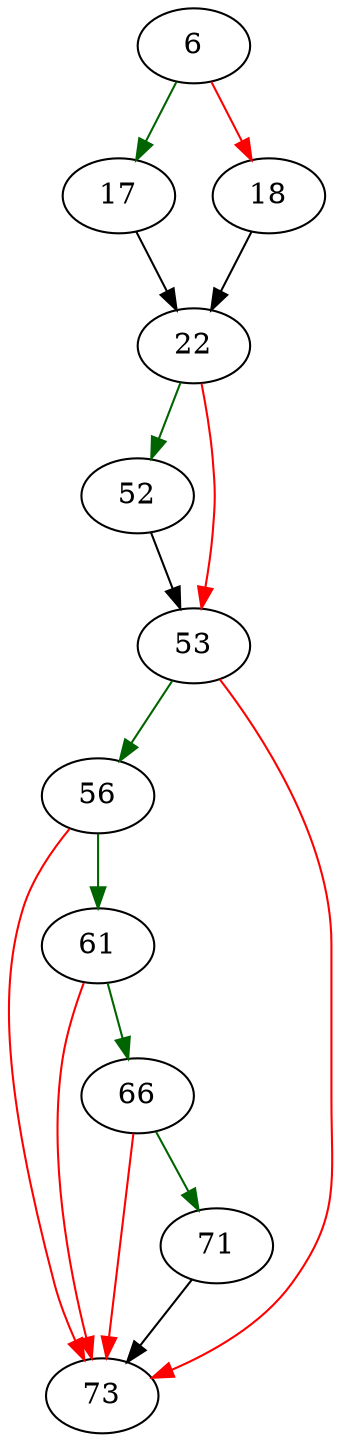 strict digraph "renameParseSql" {
	// Node definitions.
	6 [entry=true];
	17;
	18;
	22;
	52;
	53;
	56;
	73;
	61;
	66;
	71;

	// Edge definitions.
	6 -> 17 [
		color=darkgreen
		cond=true
	];
	6 -> 18 [
		color=red
		cond=false
	];
	17 -> 22;
	18 -> 22;
	22 -> 52 [
		color=darkgreen
		cond=true
	];
	22 -> 53 [
		color=red
		cond=false
	];
	52 -> 53;
	53 -> 56 [
		color=darkgreen
		cond=true
	];
	53 -> 73 [
		color=red
		cond=false
	];
	56 -> 73 [
		color=red
		cond=false
	];
	56 -> 61 [
		color=darkgreen
		cond=true
	];
	61 -> 73 [
		color=red
		cond=false
	];
	61 -> 66 [
		color=darkgreen
		cond=true
	];
	66 -> 73 [
		color=red
		cond=false
	];
	66 -> 71 [
		color=darkgreen
		cond=true
	];
	71 -> 73;
}